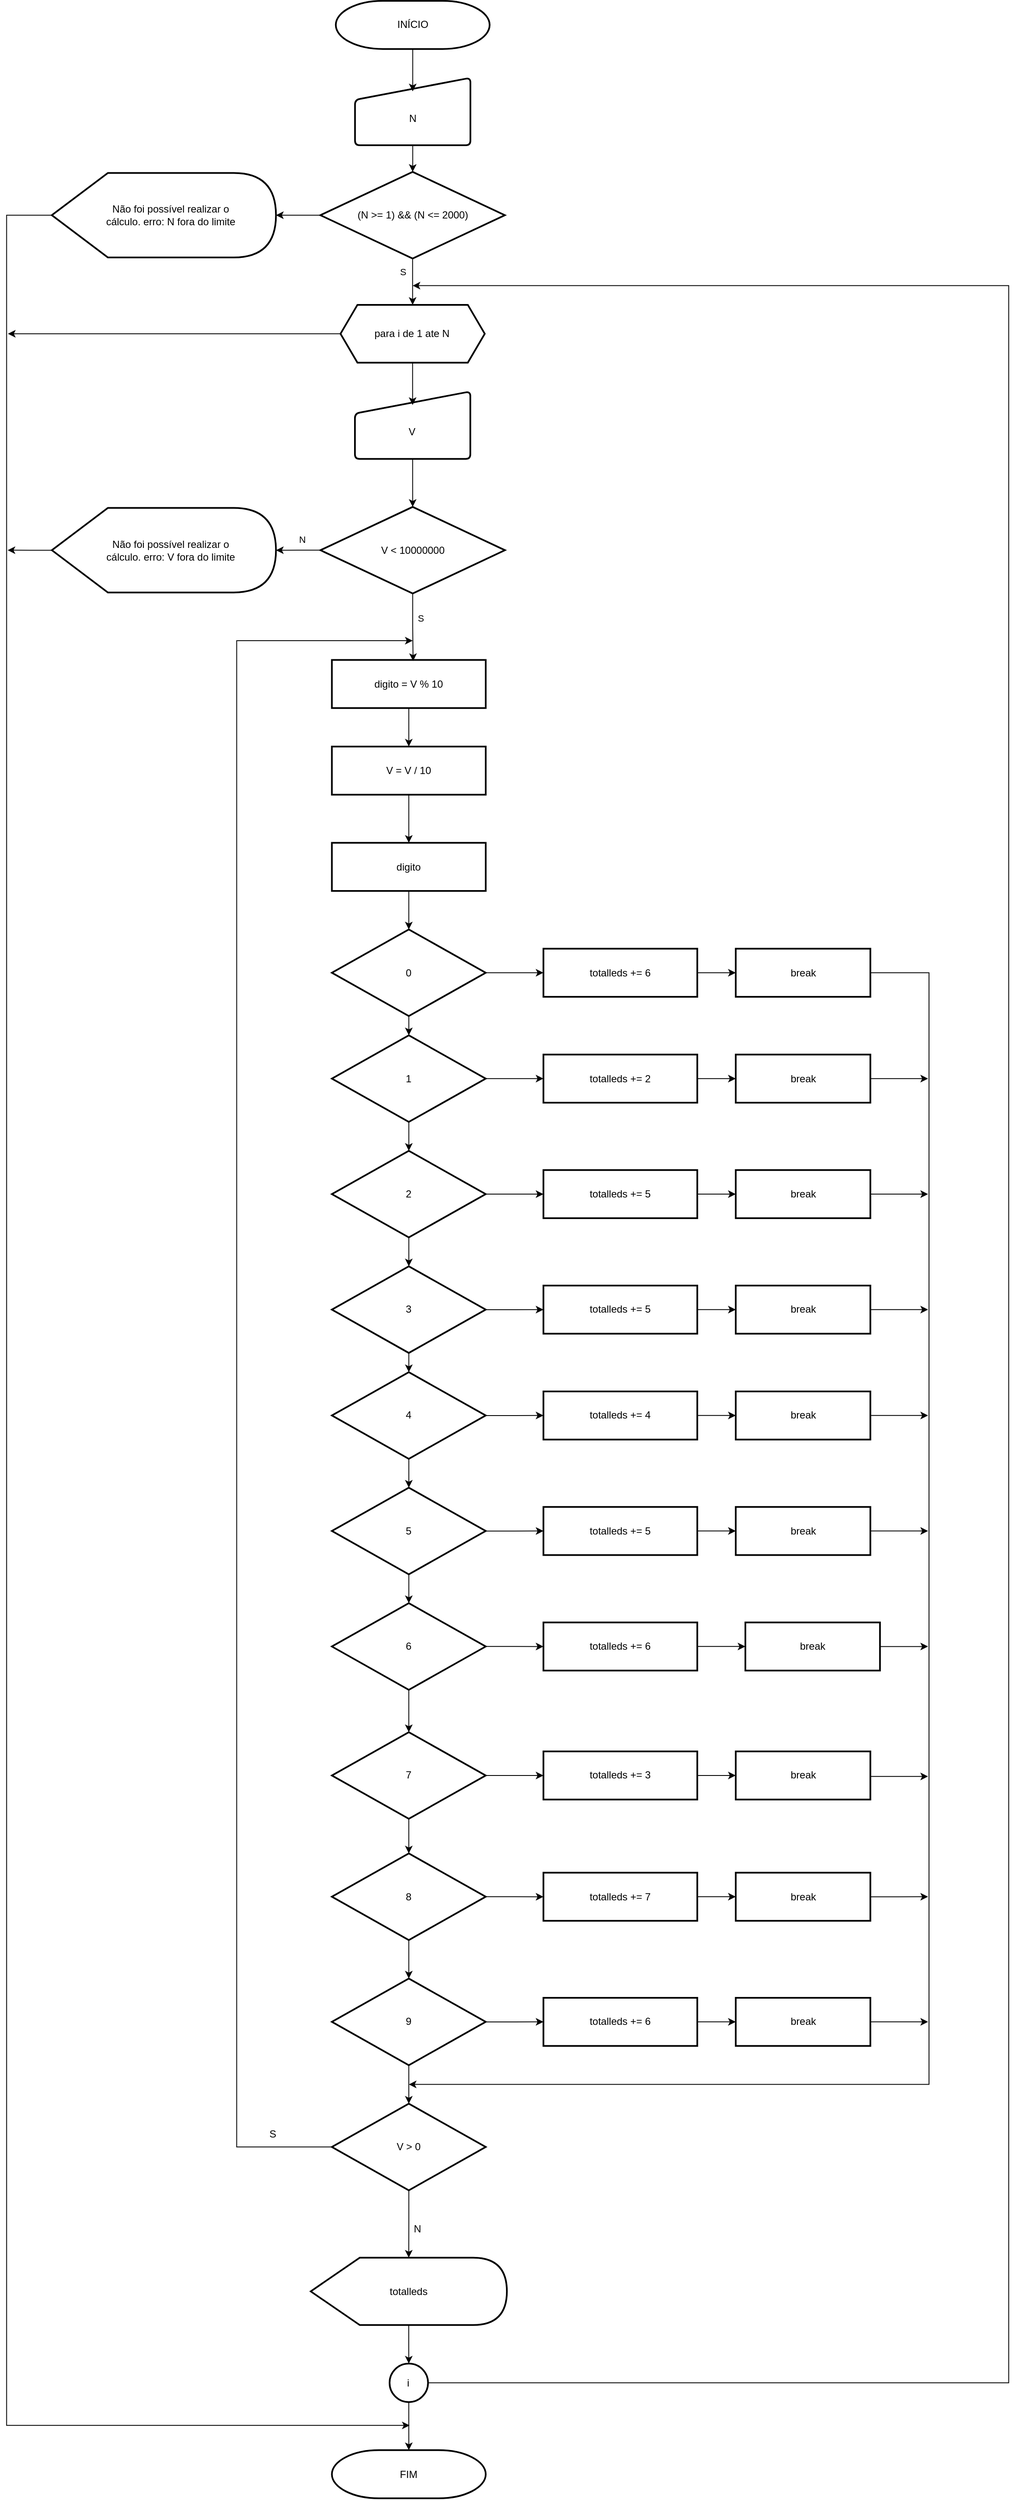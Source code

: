 <mxfile version="27.0.8">
  <diagram id="6a731a19-8d31-9384-78a2-239565b7b9f0" name="Page-1">
    <mxGraphModel dx="5760" dy="3440" grid="0" gridSize="10" guides="1" tooltips="1" connect="1" arrows="1" fold="1" page="1" pageScale="1" pageWidth="2339" pageHeight="3300" background="none" math="0" shadow="0">
      <root>
        <mxCell id="0" />
        <mxCell id="1" parent="0" />
        <mxCell id="9NwL2jOrAn1btV52axDS-19" value="" style="group" vertex="1" connectable="0" parent="1">
          <mxGeometry x="557" y="180" width="1183.43" height="2949" as="geometry" />
        </mxCell>
        <mxCell id="f2XqEatsttYMCxV9yTw9-161" value="" style="group" parent="9NwL2jOrAn1btV52axDS-19" vertex="1" connectable="0">
          <mxGeometry x="217.394" width="966.036" height="2625.346" as="geometry" />
        </mxCell>
        <mxCell id="f2XqEatsttYMCxV9yTw9-55" value="INÍCIO" style="strokeWidth=2;html=1;shape=mxgraph.flowchart.terminator;whiteSpace=wrap;" parent="f2XqEatsttYMCxV9yTw9-161" vertex="1">
          <mxGeometry x="170.477" width="181.842" height="56.826" as="geometry" />
        </mxCell>
        <mxCell id="f2XqEatsttYMCxV9yTw9-56" value="&lt;div&gt;&lt;br&gt;&lt;/div&gt;&lt;div&gt;N&lt;/div&gt;" style="html=1;strokeWidth=2;shape=manualInput;whiteSpace=wrap;rounded=1;size=26;arcSize=11;" parent="f2XqEatsttYMCxV9yTw9-161" vertex="1">
          <mxGeometry x="193.207" y="90.921" width="136.382" height="79.556" as="geometry" />
        </mxCell>
        <mxCell id="9NwL2jOrAn1btV52axDS-17" style="edgeStyle=orthogonalEdgeStyle;rounded=0;orthogonalLoop=1;jettySize=auto;html=1;" edge="1" parent="f2XqEatsttYMCxV9yTw9-161" source="f2XqEatsttYMCxV9yTw9-57">
          <mxGeometry relative="1" as="geometry">
            <mxPoint x="-217.019" y="393.096" as="targetPoint" />
          </mxGeometry>
        </mxCell>
        <mxCell id="f2XqEatsttYMCxV9yTw9-57" value="para i de 1 ate N" style="shape=hexagon;perimeter=hexagonPerimeter2;whiteSpace=wrap;html=1;fixedSize=1;strokeWidth=2;" parent="f2XqEatsttYMCxV9yTw9-161" vertex="1">
          <mxGeometry x="176.053" y="359.001" width="170.477" height="68.191" as="geometry" />
        </mxCell>
        <mxCell id="f2XqEatsttYMCxV9yTw9-58" style="edgeStyle=orthogonalEdgeStyle;rounded=0;orthogonalLoop=1;jettySize=auto;html=1;entryX=0.5;entryY=0.2;entryDx=0;entryDy=0;entryPerimeter=0;" parent="f2XqEatsttYMCxV9yTw9-161" source="f2XqEatsttYMCxV9yTw9-55" target="f2XqEatsttYMCxV9yTw9-56" edge="1">
          <mxGeometry relative="1" as="geometry" />
        </mxCell>
        <mxCell id="9NwL2jOrAn1btV52axDS-6" value="" style="edgeStyle=orthogonalEdgeStyle;rounded=0;orthogonalLoop=1;jettySize=auto;html=1;" edge="1" parent="f2XqEatsttYMCxV9yTw9-161" source="f2XqEatsttYMCxV9yTw9-60" target="9NwL2jOrAn1btV52axDS-5">
          <mxGeometry relative="1" as="geometry" />
        </mxCell>
        <mxCell id="f2XqEatsttYMCxV9yTw9-60" value="&lt;div&gt;&lt;br&gt;&lt;/div&gt;&lt;div&gt;V&lt;/div&gt;" style="html=1;strokeWidth=2;shape=manualInput;whiteSpace=wrap;rounded=1;size=26;arcSize=11;" parent="f2XqEatsttYMCxV9yTw9-161" vertex="1">
          <mxGeometry x="193.1" y="461.287" width="136.382" height="79.556" as="geometry" />
        </mxCell>
        <mxCell id="f2XqEatsttYMCxV9yTw9-61" style="edgeStyle=orthogonalEdgeStyle;rounded=0;orthogonalLoop=1;jettySize=auto;html=1;entryX=0.5;entryY=0.2;entryDx=0;entryDy=0;entryPerimeter=0;" parent="f2XqEatsttYMCxV9yTw9-161" source="f2XqEatsttYMCxV9yTw9-57" target="f2XqEatsttYMCxV9yTw9-60" edge="1">
          <mxGeometry relative="1" as="geometry" />
        </mxCell>
        <mxCell id="f2XqEatsttYMCxV9yTw9-156" style="edgeStyle=orthogonalEdgeStyle;rounded=0;orthogonalLoop=1;jettySize=auto;html=1;fontFamily=Helvetica;fontSize=12;fontColor=default;exitX=1;exitY=0.5;exitDx=0;exitDy=0;exitPerimeter=0;" parent="f2XqEatsttYMCxV9yTw9-161" source="f2XqEatsttYMCxV9yTw9-154" edge="1">
          <mxGeometry relative="1" as="geometry">
            <mxPoint x="261.291" y="336.271" as="targetPoint" />
            <Array as="points">
              <mxPoint x="965.799" y="2813.04" />
              <mxPoint x="965.799" y="336.187" />
            </Array>
            <mxPoint x="286.295" y="2853.43" as="sourcePoint" />
          </mxGeometry>
        </mxCell>
        <mxCell id="9NwL2jOrAn1btV52axDS-3" style="edgeStyle=orthogonalEdgeStyle;rounded=0;orthogonalLoop=1;jettySize=auto;html=1;entryX=0.5;entryY=0;entryDx=0;entryDy=0;" edge="1" parent="f2XqEatsttYMCxV9yTw9-161" source="9NwL2jOrAn1btV52axDS-1" target="f2XqEatsttYMCxV9yTw9-57">
          <mxGeometry relative="1" as="geometry" />
        </mxCell>
        <mxCell id="9NwL2jOrAn1btV52axDS-4" value="S" style="edgeLabel;html=1;align=center;verticalAlign=middle;resizable=0;points=[];" vertex="1" connectable="0" parent="9NwL2jOrAn1btV52axDS-3">
          <mxGeometry x="-0.414" relative="1" as="geometry">
            <mxPoint x="-12" as="offset" />
          </mxGeometry>
        </mxCell>
        <mxCell id="9NwL2jOrAn1btV52axDS-1" value="(N &amp;gt;= 1) &amp;amp;&amp;amp; (N &amp;lt;= 2000)" style="strokeWidth=2;html=1;shape=mxgraph.flowchart.decision;whiteSpace=wrap;" vertex="1" parent="f2XqEatsttYMCxV9yTw9-161">
          <mxGeometry x="152.247" y="201.95" width="218.083" height="102.282" as="geometry" />
        </mxCell>
        <mxCell id="9NwL2jOrAn1btV52axDS-2" style="edgeStyle=orthogonalEdgeStyle;rounded=0;orthogonalLoop=1;jettySize=auto;html=1;entryX=0.5;entryY=0;entryDx=0;entryDy=0;entryPerimeter=0;" edge="1" parent="f2XqEatsttYMCxV9yTw9-161" source="f2XqEatsttYMCxV9yTw9-56" target="9NwL2jOrAn1btV52axDS-1">
          <mxGeometry relative="1" as="geometry" />
        </mxCell>
        <mxCell id="9NwL2jOrAn1btV52axDS-5" value="V &amp;lt; 10000000" style="strokeWidth=2;html=1;shape=mxgraph.flowchart.decision;whiteSpace=wrap;" vertex="1" parent="f2XqEatsttYMCxV9yTw9-161">
          <mxGeometry x="152.354" y="597.533" width="218.083" height="102.282" as="geometry" />
        </mxCell>
        <mxCell id="9NwL2jOrAn1btV52axDS-16" style="edgeStyle=orthogonalEdgeStyle;rounded=0;orthogonalLoop=1;jettySize=auto;html=1;" edge="1" parent="f2XqEatsttYMCxV9yTw9-161" source="9NwL2jOrAn1btV52axDS-14">
          <mxGeometry relative="1" as="geometry">
            <mxPoint x="257.784" y="2862.934" as="targetPoint" />
            <Array as="points">
              <mxPoint x="-218.582" y="253.031" />
            </Array>
          </mxGeometry>
        </mxCell>
        <mxCell id="9NwL2jOrAn1btV52axDS-14" value="&amp;nbsp; &amp;nbsp; &amp;nbsp;Não foi possível realizar o&lt;div&gt;&amp;nbsp; &amp;nbsp; &amp;nbsp;cálculo. erro: N fora do limite&lt;/div&gt;" style="shape=display;whiteSpace=wrap;html=1;rounded=0;strokeColor=default;strokeWidth=2;align=center;verticalAlign=middle;fontFamily=Helvetica;fontSize=12;fontColor=default;fillColor=default;" vertex="1" parent="f2XqEatsttYMCxV9yTw9-161">
          <mxGeometry x="-165.124" y="203.197" width="264.912" height="99.787" as="geometry" />
        </mxCell>
        <mxCell id="9NwL2jOrAn1btV52axDS-15" value="" style="edgeStyle=orthogonalEdgeStyle;rounded=0;orthogonalLoop=1;jettySize=auto;html=1;" edge="1" parent="f2XqEatsttYMCxV9yTw9-161" source="9NwL2jOrAn1btV52axDS-1" target="9NwL2jOrAn1btV52axDS-14">
          <mxGeometry relative="1" as="geometry" />
        </mxCell>
        <mxCell id="f2XqEatsttYMCxV9yTw9-67" value="" style="edgeStyle=orthogonalEdgeStyle;rounded=0;orthogonalLoop=1;jettySize=auto;html=1;fontFamily=Helvetica;fontSize=12;fontColor=default;" parent="9NwL2jOrAn1btV52axDS-19" source="f2XqEatsttYMCxV9yTw9-64" target="f2XqEatsttYMCxV9yTw9-66" edge="1">
          <mxGeometry relative="1" as="geometry" />
        </mxCell>
        <mxCell id="f2XqEatsttYMCxV9yTw9-64" value="digito = V % 10" style="rounded=0;whiteSpace=wrap;html=1;strokeWidth=2;" parent="9NwL2jOrAn1btV52axDS-19" vertex="1">
          <mxGeometry x="383.25" y="778.259" width="181.842" height="56.826" as="geometry" />
        </mxCell>
        <mxCell id="f2XqEatsttYMCxV9yTw9-162" value="" style="edgeStyle=orthogonalEdgeStyle;rounded=0;orthogonalLoop=1;jettySize=auto;html=1;fontFamily=Helvetica;fontSize=12;fontColor=default;" parent="9NwL2jOrAn1btV52axDS-19" source="f2XqEatsttYMCxV9yTw9-66" target="f2XqEatsttYMCxV9yTw9-79" edge="1">
          <mxGeometry relative="1" as="geometry" />
        </mxCell>
        <mxCell id="f2XqEatsttYMCxV9yTw9-66" value="V = V / 10" style="rounded=0;whiteSpace=wrap;html=1;strokeWidth=2;" parent="9NwL2jOrAn1btV52axDS-19" vertex="1">
          <mxGeometry x="383.25" y="880.546" width="181.842" height="56.826" as="geometry" />
        </mxCell>
        <mxCell id="f2XqEatsttYMCxV9yTw9-126" value="" style="edgeStyle=orthogonalEdgeStyle;rounded=0;orthogonalLoop=1;jettySize=auto;html=1;fontFamily=Helvetica;fontSize=12;fontColor=default;" parent="9NwL2jOrAn1btV52axDS-19" source="f2XqEatsttYMCxV9yTw9-69" target="f2XqEatsttYMCxV9yTw9-109" edge="1">
          <mxGeometry relative="1" as="geometry" />
        </mxCell>
        <mxCell id="f2XqEatsttYMCxV9yTw9-69" value="totalleds += 6" style="rounded=0;whiteSpace=wrap;html=1;strokeWidth=2;" parent="9NwL2jOrAn1btV52axDS-19" vertex="1">
          <mxGeometry x="633.283" y="1119.213" width="181.842" height="56.826" as="geometry" />
        </mxCell>
        <mxCell id="f2XqEatsttYMCxV9yTw9-125" value="" style="edgeStyle=orthogonalEdgeStyle;rounded=0;orthogonalLoop=1;jettySize=auto;html=1;fontFamily=Helvetica;fontSize=12;fontColor=default;" parent="9NwL2jOrAn1btV52axDS-19" source="f2XqEatsttYMCxV9yTw9-70" target="f2XqEatsttYMCxV9yTw9-110" edge="1">
          <mxGeometry relative="1" as="geometry" />
        </mxCell>
        <mxCell id="f2XqEatsttYMCxV9yTw9-70" value="totalleds += 2" style="rounded=0;whiteSpace=wrap;html=1;strokeWidth=2;" parent="9NwL2jOrAn1btV52axDS-19" vertex="1">
          <mxGeometry x="633.283" y="1244.23" width="181.842" height="56.826" as="geometry" />
        </mxCell>
        <mxCell id="f2XqEatsttYMCxV9yTw9-124" value="" style="edgeStyle=orthogonalEdgeStyle;rounded=0;orthogonalLoop=1;jettySize=auto;html=1;fontFamily=Helvetica;fontSize=12;fontColor=default;" parent="9NwL2jOrAn1btV52axDS-19" source="f2XqEatsttYMCxV9yTw9-71" target="f2XqEatsttYMCxV9yTw9-111" edge="1">
          <mxGeometry relative="1" as="geometry" />
        </mxCell>
        <mxCell id="f2XqEatsttYMCxV9yTw9-71" value="totalleds += 5" style="rounded=0;whiteSpace=wrap;html=1;strokeWidth=2;" parent="9NwL2jOrAn1btV52axDS-19" vertex="1">
          <mxGeometry x="633.283" y="1380.612" width="181.842" height="56.826" as="geometry" />
        </mxCell>
        <mxCell id="f2XqEatsttYMCxV9yTw9-123" value="" style="edgeStyle=orthogonalEdgeStyle;rounded=0;orthogonalLoop=1;jettySize=auto;html=1;fontFamily=Helvetica;fontSize=12;fontColor=default;" parent="9NwL2jOrAn1btV52axDS-19" source="f2XqEatsttYMCxV9yTw9-72" target="f2XqEatsttYMCxV9yTw9-112" edge="1">
          <mxGeometry relative="1" as="geometry" />
        </mxCell>
        <mxCell id="f2XqEatsttYMCxV9yTw9-72" value="totalleds += 5" style="rounded=0;whiteSpace=wrap;html=1;strokeWidth=2;" parent="9NwL2jOrAn1btV52axDS-19" vertex="1">
          <mxGeometry x="633.283" y="1516.993" width="181.842" height="56.826" as="geometry" />
        </mxCell>
        <mxCell id="f2XqEatsttYMCxV9yTw9-122" value="" style="edgeStyle=orthogonalEdgeStyle;rounded=0;orthogonalLoop=1;jettySize=auto;html=1;fontFamily=Helvetica;fontSize=12;fontColor=default;" parent="9NwL2jOrAn1btV52axDS-19" source="f2XqEatsttYMCxV9yTw9-73" target="f2XqEatsttYMCxV9yTw9-113" edge="1">
          <mxGeometry relative="1" as="geometry" />
        </mxCell>
        <mxCell id="f2XqEatsttYMCxV9yTw9-73" value="totalleds += 4" style="rounded=0;whiteSpace=wrap;html=1;strokeWidth=2;" parent="9NwL2jOrAn1btV52axDS-19" vertex="1">
          <mxGeometry x="633.283" y="1642.01" width="181.842" height="56.826" as="geometry" />
        </mxCell>
        <mxCell id="f2XqEatsttYMCxV9yTw9-121" value="" style="edgeStyle=orthogonalEdgeStyle;rounded=0;orthogonalLoop=1;jettySize=auto;html=1;fontFamily=Helvetica;fontSize=12;fontColor=default;" parent="9NwL2jOrAn1btV52axDS-19" source="f2XqEatsttYMCxV9yTw9-74" target="f2XqEatsttYMCxV9yTw9-114" edge="1">
          <mxGeometry relative="1" as="geometry" />
        </mxCell>
        <mxCell id="f2XqEatsttYMCxV9yTw9-74" value="totalleds += 5" style="rounded=0;whiteSpace=wrap;html=1;strokeWidth=2;" parent="9NwL2jOrAn1btV52axDS-19" vertex="1">
          <mxGeometry x="633.283" y="1778.391" width="181.842" height="56.826" as="geometry" />
        </mxCell>
        <mxCell id="f2XqEatsttYMCxV9yTw9-120" value="" style="edgeStyle=orthogonalEdgeStyle;rounded=0;orthogonalLoop=1;jettySize=auto;html=1;fontFamily=Helvetica;fontSize=12;fontColor=default;" parent="9NwL2jOrAn1btV52axDS-19" source="f2XqEatsttYMCxV9yTw9-75" target="f2XqEatsttYMCxV9yTw9-115" edge="1">
          <mxGeometry relative="1" as="geometry" />
        </mxCell>
        <mxCell id="f2XqEatsttYMCxV9yTw9-75" value="totalleds += 6" style="rounded=0;whiteSpace=wrap;html=1;strokeWidth=2;" parent="9NwL2jOrAn1btV52axDS-19" vertex="1">
          <mxGeometry x="633.283" y="1914.773" width="181.842" height="56.826" as="geometry" />
        </mxCell>
        <mxCell id="f2XqEatsttYMCxV9yTw9-119" value="" style="edgeStyle=orthogonalEdgeStyle;rounded=0;orthogonalLoop=1;jettySize=auto;html=1;fontFamily=Helvetica;fontSize=12;fontColor=default;" parent="9NwL2jOrAn1btV52axDS-19" source="f2XqEatsttYMCxV9yTw9-76" target="f2XqEatsttYMCxV9yTw9-116" edge="1">
          <mxGeometry relative="1" as="geometry" />
        </mxCell>
        <mxCell id="f2XqEatsttYMCxV9yTw9-76" value="totalleds += 7" style="rounded=0;whiteSpace=wrap;html=1;strokeWidth=2;" parent="9NwL2jOrAn1btV52axDS-19" vertex="1">
          <mxGeometry x="633.283" y="2210.266" width="181.842" height="56.826" as="geometry" />
        </mxCell>
        <mxCell id="f2XqEatsttYMCxV9yTw9-118" value="" style="edgeStyle=orthogonalEdgeStyle;rounded=0;orthogonalLoop=1;jettySize=auto;html=1;fontFamily=Helvetica;fontSize=12;fontColor=default;" parent="9NwL2jOrAn1btV52axDS-19" source="f2XqEatsttYMCxV9yTw9-77" target="f2XqEatsttYMCxV9yTw9-117" edge="1">
          <mxGeometry relative="1" as="geometry" />
        </mxCell>
        <mxCell id="f2XqEatsttYMCxV9yTw9-77" value="totalleds += 6" style="rounded=0;whiteSpace=wrap;html=1;strokeWidth=2;" parent="9NwL2jOrAn1btV52axDS-19" vertex="1">
          <mxGeometry x="633.283" y="2358.013" width="181.842" height="56.826" as="geometry" />
        </mxCell>
        <mxCell id="f2XqEatsttYMCxV9yTw9-99" value="" style="edgeStyle=orthogonalEdgeStyle;rounded=0;orthogonalLoop=1;jettySize=auto;html=1;fontFamily=Helvetica;fontSize=12;fontColor=default;" parent="9NwL2jOrAn1btV52axDS-19" source="f2XqEatsttYMCxV9yTw9-79" target="f2XqEatsttYMCxV9yTw9-80" edge="1">
          <mxGeometry relative="1" as="geometry" />
        </mxCell>
        <mxCell id="f2XqEatsttYMCxV9yTw9-79" value="digito" style="rounded=0;whiteSpace=wrap;html=1;strokeWidth=2;" parent="9NwL2jOrAn1btV52axDS-19" vertex="1">
          <mxGeometry x="383.25" y="994.197" width="181.842" height="56.826" as="geometry" />
        </mxCell>
        <mxCell id="f2XqEatsttYMCxV9yTw9-98" value="" style="edgeStyle=orthogonalEdgeStyle;rounded=0;orthogonalLoop=1;jettySize=auto;html=1;fontFamily=Helvetica;fontSize=12;fontColor=default;" parent="9NwL2jOrAn1btV52axDS-19" source="f2XqEatsttYMCxV9yTw9-80" target="f2XqEatsttYMCxV9yTw9-69" edge="1">
          <mxGeometry relative="1" as="geometry" />
        </mxCell>
        <mxCell id="f2XqEatsttYMCxV9yTw9-101" value="" style="edgeStyle=orthogonalEdgeStyle;rounded=0;orthogonalLoop=1;jettySize=auto;html=1;fontFamily=Helvetica;fontSize=12;fontColor=default;" parent="9NwL2jOrAn1btV52axDS-19" source="f2XqEatsttYMCxV9yTw9-80" target="f2XqEatsttYMCxV9yTw9-81" edge="1">
          <mxGeometry relative="1" as="geometry" />
        </mxCell>
        <mxCell id="f2XqEatsttYMCxV9yTw9-80" value="0" style="strokeWidth=2;html=1;shape=mxgraph.flowchart.decision;whiteSpace=wrap;" parent="9NwL2jOrAn1btV52axDS-19" vertex="1">
          <mxGeometry x="383.25" y="1096.483" width="181.842" height="102.286" as="geometry" />
        </mxCell>
        <mxCell id="f2XqEatsttYMCxV9yTw9-97" value="" style="edgeStyle=orthogonalEdgeStyle;rounded=0;orthogonalLoop=1;jettySize=auto;html=1;fontFamily=Helvetica;fontSize=12;fontColor=default;" parent="9NwL2jOrAn1btV52axDS-19" source="f2XqEatsttYMCxV9yTw9-81" target="f2XqEatsttYMCxV9yTw9-70" edge="1">
          <mxGeometry relative="1" as="geometry" />
        </mxCell>
        <mxCell id="f2XqEatsttYMCxV9yTw9-102" value="" style="edgeStyle=orthogonalEdgeStyle;rounded=0;orthogonalLoop=1;jettySize=auto;html=1;fontFamily=Helvetica;fontSize=12;fontColor=default;" parent="9NwL2jOrAn1btV52axDS-19" source="f2XqEatsttYMCxV9yTw9-81" target="f2XqEatsttYMCxV9yTw9-82" edge="1">
          <mxGeometry relative="1" as="geometry" />
        </mxCell>
        <mxCell id="f2XqEatsttYMCxV9yTw9-81" value="1" style="strokeWidth=2;html=1;shape=mxgraph.flowchart.decision;whiteSpace=wrap;" parent="9NwL2jOrAn1btV52axDS-19" vertex="1">
          <mxGeometry x="383.25" y="1221.5" width="181.842" height="102.286" as="geometry" />
        </mxCell>
        <mxCell id="f2XqEatsttYMCxV9yTw9-96" value="" style="edgeStyle=orthogonalEdgeStyle;rounded=0;orthogonalLoop=1;jettySize=auto;html=1;fontFamily=Helvetica;fontSize=12;fontColor=default;" parent="9NwL2jOrAn1btV52axDS-19" source="f2XqEatsttYMCxV9yTw9-82" target="f2XqEatsttYMCxV9yTw9-71" edge="1">
          <mxGeometry relative="1" as="geometry" />
        </mxCell>
        <mxCell id="f2XqEatsttYMCxV9yTw9-103" value="" style="edgeStyle=orthogonalEdgeStyle;rounded=0;orthogonalLoop=1;jettySize=auto;html=1;fontFamily=Helvetica;fontSize=12;fontColor=default;" parent="9NwL2jOrAn1btV52axDS-19" source="f2XqEatsttYMCxV9yTw9-82" target="f2XqEatsttYMCxV9yTw9-83" edge="1">
          <mxGeometry relative="1" as="geometry" />
        </mxCell>
        <mxCell id="f2XqEatsttYMCxV9yTw9-82" value="2" style="strokeWidth=2;html=1;shape=mxgraph.flowchart.decision;whiteSpace=wrap;" parent="9NwL2jOrAn1btV52axDS-19" vertex="1">
          <mxGeometry x="383.25" y="1357.881" width="181.842" height="102.286" as="geometry" />
        </mxCell>
        <mxCell id="f2XqEatsttYMCxV9yTw9-95" value="" style="edgeStyle=orthogonalEdgeStyle;rounded=0;orthogonalLoop=1;jettySize=auto;html=1;fontFamily=Helvetica;fontSize=12;fontColor=default;" parent="9NwL2jOrAn1btV52axDS-19" source="f2XqEatsttYMCxV9yTw9-83" target="f2XqEatsttYMCxV9yTw9-72" edge="1">
          <mxGeometry relative="1" as="geometry" />
        </mxCell>
        <mxCell id="f2XqEatsttYMCxV9yTw9-104" value="" style="edgeStyle=orthogonalEdgeStyle;rounded=0;orthogonalLoop=1;jettySize=auto;html=1;fontFamily=Helvetica;fontSize=12;fontColor=default;" parent="9NwL2jOrAn1btV52axDS-19" source="f2XqEatsttYMCxV9yTw9-83" target="f2XqEatsttYMCxV9yTw9-84" edge="1">
          <mxGeometry relative="1" as="geometry" />
        </mxCell>
        <mxCell id="f2XqEatsttYMCxV9yTw9-83" value="3" style="strokeWidth=2;html=1;shape=mxgraph.flowchart.decision;whiteSpace=wrap;" parent="9NwL2jOrAn1btV52axDS-19" vertex="1">
          <mxGeometry x="383.25" y="1494.263" width="181.842" height="102.286" as="geometry" />
        </mxCell>
        <mxCell id="f2XqEatsttYMCxV9yTw9-94" value="" style="edgeStyle=orthogonalEdgeStyle;rounded=0;orthogonalLoop=1;jettySize=auto;html=1;fontFamily=Helvetica;fontSize=12;fontColor=default;" parent="9NwL2jOrAn1btV52axDS-19" source="f2XqEatsttYMCxV9yTw9-84" target="f2XqEatsttYMCxV9yTw9-73" edge="1">
          <mxGeometry relative="1" as="geometry" />
        </mxCell>
        <mxCell id="f2XqEatsttYMCxV9yTw9-105" value="" style="edgeStyle=orthogonalEdgeStyle;rounded=0;orthogonalLoop=1;jettySize=auto;html=1;fontFamily=Helvetica;fontSize=12;fontColor=default;" parent="9NwL2jOrAn1btV52axDS-19" source="f2XqEatsttYMCxV9yTw9-84" target="f2XqEatsttYMCxV9yTw9-85" edge="1">
          <mxGeometry relative="1" as="geometry" />
        </mxCell>
        <mxCell id="f2XqEatsttYMCxV9yTw9-84" value="4" style="strokeWidth=2;html=1;shape=mxgraph.flowchart.decision;whiteSpace=wrap;" parent="9NwL2jOrAn1btV52axDS-19" vertex="1">
          <mxGeometry x="383.25" y="1619.279" width="181.842" height="102.286" as="geometry" />
        </mxCell>
        <mxCell id="f2XqEatsttYMCxV9yTw9-93" value="" style="edgeStyle=orthogonalEdgeStyle;rounded=0;orthogonalLoop=1;jettySize=auto;html=1;fontFamily=Helvetica;fontSize=12;fontColor=default;" parent="9NwL2jOrAn1btV52axDS-19" source="f2XqEatsttYMCxV9yTw9-85" target="f2XqEatsttYMCxV9yTw9-74" edge="1">
          <mxGeometry relative="1" as="geometry" />
        </mxCell>
        <mxCell id="f2XqEatsttYMCxV9yTw9-106" value="" style="edgeStyle=orthogonalEdgeStyle;rounded=0;orthogonalLoop=1;jettySize=auto;html=1;fontFamily=Helvetica;fontSize=12;fontColor=default;" parent="9NwL2jOrAn1btV52axDS-19" source="f2XqEatsttYMCxV9yTw9-85" target="f2XqEatsttYMCxV9yTw9-86" edge="1">
          <mxGeometry relative="1" as="geometry" />
        </mxCell>
        <mxCell id="f2XqEatsttYMCxV9yTw9-85" value="5" style="strokeWidth=2;html=1;shape=mxgraph.flowchart.decision;whiteSpace=wrap;" parent="9NwL2jOrAn1btV52axDS-19" vertex="1">
          <mxGeometry x="383.25" y="1755.661" width="181.842" height="102.286" as="geometry" />
        </mxCell>
        <mxCell id="f2XqEatsttYMCxV9yTw9-92" value="" style="edgeStyle=orthogonalEdgeStyle;rounded=0;orthogonalLoop=1;jettySize=auto;html=1;fontFamily=Helvetica;fontSize=12;fontColor=default;" parent="9NwL2jOrAn1btV52axDS-19" source="f2XqEatsttYMCxV9yTw9-86" target="f2XqEatsttYMCxV9yTw9-75" edge="1">
          <mxGeometry relative="1" as="geometry" />
        </mxCell>
        <mxCell id="f2XqEatsttYMCxV9yTw9-135" value="" style="edgeStyle=orthogonalEdgeStyle;rounded=0;orthogonalLoop=1;jettySize=auto;html=1;fontFamily=Helvetica;fontSize=12;fontColor=default;" parent="9NwL2jOrAn1btV52axDS-19" source="f2XqEatsttYMCxV9yTw9-86" target="f2XqEatsttYMCxV9yTw9-132" edge="1">
          <mxGeometry relative="1" as="geometry" />
        </mxCell>
        <mxCell id="f2XqEatsttYMCxV9yTw9-86" value="6" style="strokeWidth=2;html=1;shape=mxgraph.flowchart.decision;whiteSpace=wrap;" parent="9NwL2jOrAn1btV52axDS-19" vertex="1">
          <mxGeometry x="383.25" y="1892.043" width="181.842" height="102.286" as="geometry" />
        </mxCell>
        <mxCell id="f2XqEatsttYMCxV9yTw9-90" value="" style="edgeStyle=orthogonalEdgeStyle;rounded=0;orthogonalLoop=1;jettySize=auto;html=1;fontFamily=Helvetica;fontSize=12;fontColor=default;" parent="9NwL2jOrAn1btV52axDS-19" source="f2XqEatsttYMCxV9yTw9-87" target="f2XqEatsttYMCxV9yTw9-76" edge="1">
          <mxGeometry relative="1" as="geometry" />
        </mxCell>
        <mxCell id="f2XqEatsttYMCxV9yTw9-108" value="" style="edgeStyle=orthogonalEdgeStyle;rounded=0;orthogonalLoop=1;jettySize=auto;html=1;fontFamily=Helvetica;fontSize=12;fontColor=default;" parent="9NwL2jOrAn1btV52axDS-19" source="f2XqEatsttYMCxV9yTw9-87" target="f2XqEatsttYMCxV9yTw9-88" edge="1">
          <mxGeometry relative="1" as="geometry" />
        </mxCell>
        <mxCell id="f2XqEatsttYMCxV9yTw9-87" value="8" style="strokeWidth=2;html=1;shape=mxgraph.flowchart.decision;whiteSpace=wrap;" parent="9NwL2jOrAn1btV52axDS-19" vertex="1">
          <mxGeometry x="383.25" y="2187.536" width="181.842" height="102.286" as="geometry" />
        </mxCell>
        <mxCell id="f2XqEatsttYMCxV9yTw9-91" value="" style="edgeStyle=orthogonalEdgeStyle;rounded=0;orthogonalLoop=1;jettySize=auto;html=1;fontFamily=Helvetica;fontSize=12;fontColor=default;" parent="9NwL2jOrAn1btV52axDS-19" source="f2XqEatsttYMCxV9yTw9-88" target="f2XqEatsttYMCxV9yTw9-77" edge="1">
          <mxGeometry relative="1" as="geometry" />
        </mxCell>
        <mxCell id="f2XqEatsttYMCxV9yTw9-136" value="" style="edgeStyle=orthogonalEdgeStyle;rounded=0;orthogonalLoop=1;jettySize=auto;html=1;fontFamily=Helvetica;fontSize=12;fontColor=default;" parent="9NwL2jOrAn1btV52axDS-19" source="f2XqEatsttYMCxV9yTw9-88" target="f2XqEatsttYMCxV9yTw9-128" edge="1">
          <mxGeometry relative="1" as="geometry" />
        </mxCell>
        <mxCell id="f2XqEatsttYMCxV9yTw9-88" value="9" style="strokeWidth=2;html=1;shape=mxgraph.flowchart.decision;whiteSpace=wrap;" parent="9NwL2jOrAn1btV52axDS-19" vertex="1">
          <mxGeometry x="383.25" y="2335.283" width="181.842" height="102.286" as="geometry" />
        </mxCell>
        <mxCell id="f2XqEatsttYMCxV9yTw9-147" style="edgeStyle=orthogonalEdgeStyle;rounded=0;orthogonalLoop=1;jettySize=auto;html=1;fontFamily=Helvetica;fontSize=12;fontColor=default;" parent="9NwL2jOrAn1btV52axDS-19" source="f2XqEatsttYMCxV9yTw9-109" edge="1">
          <mxGeometry relative="1" as="geometry">
            <mxPoint x="474.171" y="2460.299" as="targetPoint" />
            <Array as="points">
              <mxPoint x="1089.024" y="1147.626" />
              <mxPoint x="1089.024" y="2460.299" />
            </Array>
          </mxGeometry>
        </mxCell>
        <mxCell id="f2XqEatsttYMCxV9yTw9-109" value="break" style="rounded=0;whiteSpace=wrap;html=1;strokeWidth=2;" parent="9NwL2jOrAn1btV52axDS-19" vertex="1">
          <mxGeometry x="860.585" y="1119.213" width="159.112" height="56.826" as="geometry" />
        </mxCell>
        <mxCell id="f2XqEatsttYMCxV9yTw9-151" style="edgeStyle=orthogonalEdgeStyle;rounded=0;orthogonalLoop=1;jettySize=auto;html=1;fontFamily=Helvetica;fontSize=12;fontColor=default;" parent="9NwL2jOrAn1btV52axDS-19" source="f2XqEatsttYMCxV9yTw9-110" edge="1">
          <mxGeometry relative="1" as="geometry">
            <mxPoint x="1087.888" y="1272.643" as="targetPoint" />
          </mxGeometry>
        </mxCell>
        <mxCell id="f2XqEatsttYMCxV9yTw9-110" value="break" style="rounded=0;whiteSpace=wrap;html=1;strokeWidth=2;" parent="9NwL2jOrAn1btV52axDS-19" vertex="1">
          <mxGeometry x="860.585" y="1244.23" width="159.112" height="56.826" as="geometry" />
        </mxCell>
        <mxCell id="f2XqEatsttYMCxV9yTw9-150" style="edgeStyle=orthogonalEdgeStyle;rounded=0;orthogonalLoop=1;jettySize=auto;html=1;fontFamily=Helvetica;fontSize=12;fontColor=default;" parent="9NwL2jOrAn1btV52axDS-19" source="f2XqEatsttYMCxV9yTw9-111" edge="1">
          <mxGeometry relative="1" as="geometry">
            <mxPoint x="1087.888" y="1409.024" as="targetPoint" />
          </mxGeometry>
        </mxCell>
        <mxCell id="f2XqEatsttYMCxV9yTw9-111" value="break" style="rounded=0;whiteSpace=wrap;html=1;strokeWidth=2;" parent="9NwL2jOrAn1btV52axDS-19" vertex="1">
          <mxGeometry x="860.585" y="1380.612" width="159.112" height="56.826" as="geometry" />
        </mxCell>
        <mxCell id="f2XqEatsttYMCxV9yTw9-149" style="edgeStyle=orthogonalEdgeStyle;rounded=0;orthogonalLoop=1;jettySize=auto;html=1;fontFamily=Helvetica;fontSize=12;fontColor=default;" parent="9NwL2jOrAn1btV52axDS-19" source="f2XqEatsttYMCxV9yTw9-112" edge="1">
          <mxGeometry relative="1" as="geometry">
            <mxPoint x="1087.888" y="1545.406" as="targetPoint" />
          </mxGeometry>
        </mxCell>
        <mxCell id="f2XqEatsttYMCxV9yTw9-112" value="break" style="rounded=0;whiteSpace=wrap;html=1;strokeWidth=2;" parent="9NwL2jOrAn1btV52axDS-19" vertex="1">
          <mxGeometry x="860.585" y="1516.993" width="159.112" height="56.826" as="geometry" />
        </mxCell>
        <mxCell id="f2XqEatsttYMCxV9yTw9-148" style="edgeStyle=orthogonalEdgeStyle;rounded=0;orthogonalLoop=1;jettySize=auto;html=1;fontFamily=Helvetica;fontSize=12;fontColor=default;" parent="9NwL2jOrAn1btV52axDS-19" source="f2XqEatsttYMCxV9yTw9-113" edge="1">
          <mxGeometry relative="1" as="geometry">
            <mxPoint x="1087.888" y="1670.422" as="targetPoint" />
          </mxGeometry>
        </mxCell>
        <mxCell id="f2XqEatsttYMCxV9yTw9-113" value="break" style="rounded=0;whiteSpace=wrap;html=1;strokeWidth=2;" parent="9NwL2jOrAn1btV52axDS-19" vertex="1">
          <mxGeometry x="860.585" y="1642.01" width="159.112" height="56.826" as="geometry" />
        </mxCell>
        <mxCell id="f2XqEatsttYMCxV9yTw9-144" style="edgeStyle=orthogonalEdgeStyle;rounded=0;orthogonalLoop=1;jettySize=auto;html=1;fontFamily=Helvetica;fontSize=12;fontColor=default;" parent="9NwL2jOrAn1btV52axDS-19" source="f2XqEatsttYMCxV9yTw9-114" edge="1">
          <mxGeometry relative="1" as="geometry">
            <mxPoint x="1087.888" y="1806.804" as="targetPoint" />
          </mxGeometry>
        </mxCell>
        <mxCell id="f2XqEatsttYMCxV9yTw9-114" value="break" style="rounded=0;whiteSpace=wrap;html=1;strokeWidth=2;" parent="9NwL2jOrAn1btV52axDS-19" vertex="1">
          <mxGeometry x="860.585" y="1778.391" width="159.112" height="56.826" as="geometry" />
        </mxCell>
        <mxCell id="f2XqEatsttYMCxV9yTw9-143" style="edgeStyle=orthogonalEdgeStyle;rounded=0;orthogonalLoop=1;jettySize=auto;html=1;fontFamily=Helvetica;fontSize=12;fontColor=default;" parent="9NwL2jOrAn1btV52axDS-19" source="f2XqEatsttYMCxV9yTw9-115" edge="1">
          <mxGeometry relative="1" as="geometry">
            <mxPoint x="1087.888" y="1943.186" as="targetPoint" />
          </mxGeometry>
        </mxCell>
        <mxCell id="f2XqEatsttYMCxV9yTw9-115" value="break" style="rounded=0;whiteSpace=wrap;html=1;strokeWidth=2;" parent="9NwL2jOrAn1btV52axDS-19" vertex="1">
          <mxGeometry x="871.95" y="1914.773" width="159.112" height="56.826" as="geometry" />
        </mxCell>
        <mxCell id="f2XqEatsttYMCxV9yTw9-141" style="edgeStyle=orthogonalEdgeStyle;rounded=0;orthogonalLoop=1;jettySize=auto;html=1;fontFamily=Helvetica;fontSize=12;fontColor=default;" parent="9NwL2jOrAn1btV52axDS-19" source="f2XqEatsttYMCxV9yTw9-116" edge="1">
          <mxGeometry relative="1" as="geometry">
            <mxPoint x="1087.888" y="2238.679" as="targetPoint" />
          </mxGeometry>
        </mxCell>
        <mxCell id="f2XqEatsttYMCxV9yTw9-116" value="break" style="rounded=0;whiteSpace=wrap;html=1;strokeWidth=2;" parent="9NwL2jOrAn1btV52axDS-19" vertex="1">
          <mxGeometry x="860.585" y="2210.266" width="159.112" height="56.826" as="geometry" />
        </mxCell>
        <mxCell id="f2XqEatsttYMCxV9yTw9-146" style="edgeStyle=orthogonalEdgeStyle;rounded=0;orthogonalLoop=1;jettySize=auto;html=1;fontFamily=Helvetica;fontSize=12;fontColor=default;" parent="9NwL2jOrAn1btV52axDS-19" source="f2XqEatsttYMCxV9yTw9-117" edge="1">
          <mxGeometry relative="1" as="geometry">
            <mxPoint x="1087.888" y="2386.426" as="targetPoint" />
          </mxGeometry>
        </mxCell>
        <mxCell id="f2XqEatsttYMCxV9yTw9-117" value="break" style="rounded=0;whiteSpace=wrap;html=1;strokeWidth=2;" parent="9NwL2jOrAn1btV52axDS-19" vertex="1">
          <mxGeometry x="860.585" y="2358.013" width="159.112" height="56.826" as="geometry" />
        </mxCell>
        <mxCell id="f2XqEatsttYMCxV9yTw9-155" value="" style="edgeStyle=orthogonalEdgeStyle;rounded=0;orthogonalLoop=1;jettySize=auto;html=1;fontFamily=Helvetica;fontSize=12;fontColor=default;" parent="9NwL2jOrAn1btV52axDS-19" source="f2XqEatsttYMCxV9yTw9-127" target="f2XqEatsttYMCxV9yTw9-154" edge="1">
          <mxGeometry relative="1" as="geometry" />
        </mxCell>
        <mxCell id="f2XqEatsttYMCxV9yTw9-127" value="totalleds" style="shape=display;whiteSpace=wrap;html=1;rounded=0;strokeColor=default;strokeWidth=2;align=center;verticalAlign=middle;fontFamily=Helvetica;fontSize=12;fontColor=default;fillColor=default;" parent="9NwL2jOrAn1btV52axDS-19" vertex="1">
          <mxGeometry x="358.246" y="2664.872" width="231.849" height="79.556" as="geometry" />
        </mxCell>
        <mxCell id="f2XqEatsttYMCxV9yTw9-137" style="edgeStyle=orthogonalEdgeStyle;rounded=0;orthogonalLoop=1;jettySize=auto;html=1;fontFamily=Helvetica;fontSize=12;fontColor=default;" parent="9NwL2jOrAn1btV52axDS-19" source="f2XqEatsttYMCxV9yTw9-128" edge="1">
          <mxGeometry relative="1" as="geometry">
            <mxPoint x="478.742" y="755.529" as="targetPoint" />
            <Array as="points">
              <mxPoint x="270.735" y="2534.173" />
              <mxPoint x="270.735" y="755.529" />
            </Array>
          </mxGeometry>
        </mxCell>
        <mxCell id="f2XqEatsttYMCxV9yTw9-138" value="S" style="edgeLabel;html=1;align=center;verticalAlign=middle;resizable=0;points=[];rounded=0;strokeColor=default;strokeWidth=2;fontFamily=Helvetica;fontSize=12;fontColor=default;fillColor=default;" parent="f2XqEatsttYMCxV9yTw9-137" vertex="1" connectable="0">
          <mxGeometry x="-0.933" y="-5" relative="1" as="geometry">
            <mxPoint y="-10" as="offset" />
          </mxGeometry>
        </mxCell>
        <mxCell id="f2XqEatsttYMCxV9yTw9-139" value="" style="edgeStyle=orthogonalEdgeStyle;rounded=0;orthogonalLoop=1;jettySize=auto;html=1;fontFamily=Helvetica;fontSize=12;fontColor=default;" parent="9NwL2jOrAn1btV52axDS-19" source="f2XqEatsttYMCxV9yTw9-128" target="f2XqEatsttYMCxV9yTw9-127" edge="1">
          <mxGeometry relative="1" as="geometry" />
        </mxCell>
        <mxCell id="f2XqEatsttYMCxV9yTw9-152" value="N" style="edgeLabel;html=1;align=center;verticalAlign=middle;resizable=0;points=[];rounded=0;strokeColor=default;strokeWidth=2;fontFamily=Helvetica;fontSize=12;fontColor=default;fillColor=default;" parent="f2XqEatsttYMCxV9yTw9-139" vertex="1" connectable="0">
          <mxGeometry x="0.223" y="1" relative="1" as="geometry">
            <mxPoint x="9" y="-3" as="offset" />
          </mxGeometry>
        </mxCell>
        <mxCell id="f2XqEatsttYMCxV9yTw9-128" value="V &amp;gt; 0" style="strokeWidth=2;html=1;shape=mxgraph.flowchart.decision;whiteSpace=wrap;" parent="9NwL2jOrAn1btV52axDS-19" vertex="1">
          <mxGeometry x="383.25" y="2483.03" width="181.842" height="102.286" as="geometry" />
        </mxCell>
        <mxCell id="f2XqEatsttYMCxV9yTw9-129" value="" style="edgeStyle=orthogonalEdgeStyle;rounded=0;orthogonalLoop=1;jettySize=auto;html=1;fontFamily=Helvetica;fontSize=12;fontColor=default;" parent="9NwL2jOrAn1btV52axDS-19" source="f2XqEatsttYMCxV9yTw9-130" target="f2XqEatsttYMCxV9yTw9-133" edge="1">
          <mxGeometry relative="1" as="geometry" />
        </mxCell>
        <mxCell id="f2XqEatsttYMCxV9yTw9-130" value="totalleds += 3" style="rounded=0;whiteSpace=wrap;html=1;strokeWidth=2;" parent="9NwL2jOrAn1btV52axDS-19" vertex="1">
          <mxGeometry x="633.283" y="2067.066" width="181.842" height="56.826" as="geometry" />
        </mxCell>
        <mxCell id="f2XqEatsttYMCxV9yTw9-131" value="" style="edgeStyle=orthogonalEdgeStyle;rounded=0;orthogonalLoop=1;jettySize=auto;html=1;fontFamily=Helvetica;fontSize=12;fontColor=default;" parent="9NwL2jOrAn1btV52axDS-19" source="f2XqEatsttYMCxV9yTw9-132" target="f2XqEatsttYMCxV9yTw9-130" edge="1">
          <mxGeometry relative="1" as="geometry" />
        </mxCell>
        <mxCell id="f2XqEatsttYMCxV9yTw9-134" value="" style="edgeStyle=orthogonalEdgeStyle;rounded=0;orthogonalLoop=1;jettySize=auto;html=1;fontFamily=Helvetica;fontSize=12;fontColor=default;" parent="9NwL2jOrAn1btV52axDS-19" source="f2XqEatsttYMCxV9yTw9-132" target="f2XqEatsttYMCxV9yTw9-87" edge="1">
          <mxGeometry relative="1" as="geometry" />
        </mxCell>
        <mxCell id="f2XqEatsttYMCxV9yTw9-132" value="7" style="strokeWidth=2;html=1;shape=mxgraph.flowchart.decision;whiteSpace=wrap;" parent="9NwL2jOrAn1btV52axDS-19" vertex="1">
          <mxGeometry x="383.25" y="2044.335" width="181.842" height="102.286" as="geometry" />
        </mxCell>
        <mxCell id="f2XqEatsttYMCxV9yTw9-142" style="edgeStyle=orthogonalEdgeStyle;rounded=0;orthogonalLoop=1;jettySize=auto;html=1;fontFamily=Helvetica;fontSize=12;fontColor=default;" parent="9NwL2jOrAn1btV52axDS-19" source="f2XqEatsttYMCxV9yTw9-133" edge="1">
          <mxGeometry relative="1" as="geometry">
            <mxPoint x="1087.888" y="2096.615" as="targetPoint" />
            <Array as="points">
              <mxPoint x="1065.158" y="2096.615" />
              <mxPoint x="1065.158" y="2096.615" />
            </Array>
          </mxGeometry>
        </mxCell>
        <mxCell id="f2XqEatsttYMCxV9yTw9-133" value="break" style="rounded=0;whiteSpace=wrap;html=1;strokeWidth=2;" parent="9NwL2jOrAn1btV52axDS-19" vertex="1">
          <mxGeometry x="860.585" y="2067.066" width="159.112" height="56.826" as="geometry" />
        </mxCell>
        <mxCell id="f2XqEatsttYMCxV9yTw9-159" value="" style="edgeStyle=orthogonalEdgeStyle;rounded=0;orthogonalLoop=1;jettySize=auto;html=1;fontFamily=Helvetica;fontSize=12;fontColor=default;" parent="9NwL2jOrAn1btV52axDS-19" source="f2XqEatsttYMCxV9yTw9-154" target="f2XqEatsttYMCxV9yTw9-158" edge="1">
          <mxGeometry relative="1" as="geometry" />
        </mxCell>
        <mxCell id="f2XqEatsttYMCxV9yTw9-154" value="i" style="strokeWidth=2;html=1;shape=mxgraph.flowchart.start_2;whiteSpace=wrap;rounded=0;strokeColor=default;align=center;verticalAlign=middle;fontFamily=Helvetica;fontSize=12;fontColor=default;fillColor=default;" parent="9NwL2jOrAn1btV52axDS-19" vertex="1">
          <mxGeometry x="451.44" y="2789.888" width="45.461" height="45.461" as="geometry" />
        </mxCell>
        <mxCell id="f2XqEatsttYMCxV9yTw9-158" value="FIM" style="strokeWidth=2;html=1;shape=mxgraph.flowchart.terminator;whiteSpace=wrap;" parent="9NwL2jOrAn1btV52axDS-19" vertex="1">
          <mxGeometry x="383.25" y="2892.174" width="181.842" height="56.826" as="geometry" />
        </mxCell>
        <mxCell id="9NwL2jOrAn1btV52axDS-8" style="edgeStyle=orthogonalEdgeStyle;rounded=0;orthogonalLoop=1;jettySize=auto;html=1;entryX=0.528;entryY=0.023;entryDx=0;entryDy=0;entryPerimeter=0;" edge="1" parent="9NwL2jOrAn1btV52axDS-19" source="9NwL2jOrAn1btV52axDS-5" target="f2XqEatsttYMCxV9yTw9-64">
          <mxGeometry relative="1" as="geometry" />
        </mxCell>
        <mxCell id="9NwL2jOrAn1btV52axDS-9" value="S" style="edgeLabel;html=1;align=center;verticalAlign=middle;resizable=0;points=[];" vertex="1" connectable="0" parent="9NwL2jOrAn1btV52axDS-8">
          <mxGeometry x="-0.393" y="1" relative="1" as="geometry">
            <mxPoint x="8" y="4" as="offset" />
          </mxGeometry>
        </mxCell>
        <mxCell id="9NwL2jOrAn1btV52axDS-18" style="edgeStyle=orthogonalEdgeStyle;rounded=0;orthogonalLoop=1;jettySize=auto;html=1;" edge="1" parent="9NwL2jOrAn1btV52axDS-19" source="9NwL2jOrAn1btV52axDS-10">
          <mxGeometry relative="1" as="geometry">
            <mxPoint y="648.674" as="targetPoint" />
          </mxGeometry>
        </mxCell>
        <mxCell id="9NwL2jOrAn1btV52axDS-10" value="&amp;nbsp; &amp;nbsp; &amp;nbsp;Não foi possível realizar o&lt;div&gt;&amp;nbsp; &amp;nbsp; &amp;nbsp;cálculo. erro: V fora do limite&lt;/div&gt;" style="shape=display;whiteSpace=wrap;html=1;rounded=0;strokeColor=default;strokeWidth=2;align=center;verticalAlign=middle;fontFamily=Helvetica;fontSize=12;fontColor=default;fillColor=default;" vertex="1" parent="9NwL2jOrAn1btV52axDS-19">
          <mxGeometry x="52.27" y="598.781" width="264.912" height="99.787" as="geometry" />
        </mxCell>
        <mxCell id="9NwL2jOrAn1btV52axDS-11" value="" style="edgeStyle=orthogonalEdgeStyle;rounded=0;orthogonalLoop=1;jettySize=auto;html=1;" edge="1" parent="9NwL2jOrAn1btV52axDS-19" source="9NwL2jOrAn1btV52axDS-5" target="9NwL2jOrAn1btV52axDS-10">
          <mxGeometry relative="1" as="geometry" />
        </mxCell>
        <mxCell id="9NwL2jOrAn1btV52axDS-13" value="N" style="edgeLabel;html=1;align=center;verticalAlign=middle;resizable=0;points=[];" vertex="1" connectable="0" parent="9NwL2jOrAn1btV52axDS-11">
          <mxGeometry x="-0.159" y="-1" relative="1" as="geometry">
            <mxPoint y="-12" as="offset" />
          </mxGeometry>
        </mxCell>
      </root>
    </mxGraphModel>
  </diagram>
</mxfile>

